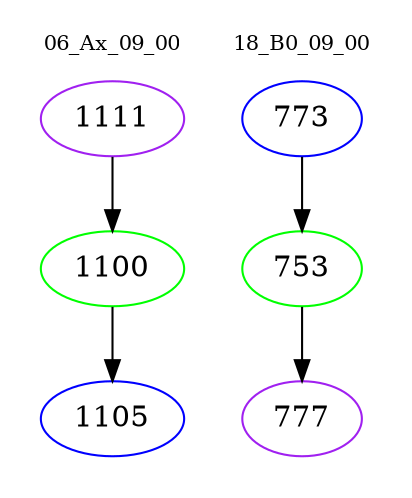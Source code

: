 digraph{
subgraph cluster_0 {
color = white
label = "06_Ax_09_00";
fontsize=10;
T0_1111 [label="1111", color="purple"]
T0_1111 -> T0_1100 [color="black"]
T0_1100 [label="1100", color="green"]
T0_1100 -> T0_1105 [color="black"]
T0_1105 [label="1105", color="blue"]
}
subgraph cluster_1 {
color = white
label = "18_B0_09_00";
fontsize=10;
T1_773 [label="773", color="blue"]
T1_773 -> T1_753 [color="black"]
T1_753 [label="753", color="green"]
T1_753 -> T1_777 [color="black"]
T1_777 [label="777", color="purple"]
}
}
